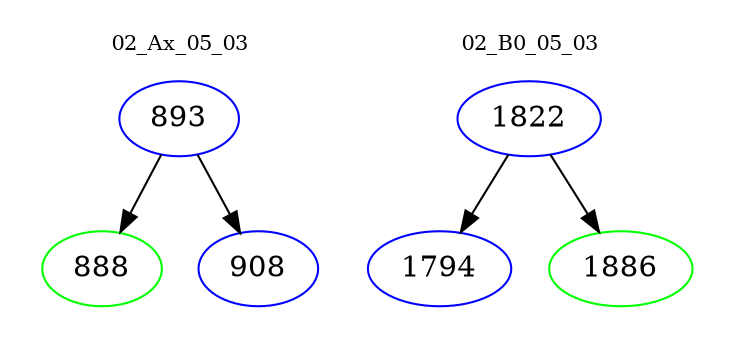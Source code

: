 digraph{
subgraph cluster_0 {
color = white
label = "02_Ax_05_03";
fontsize=10;
T0_893 [label="893", color="blue"]
T0_893 -> T0_888 [color="black"]
T0_888 [label="888", color="green"]
T0_893 -> T0_908 [color="black"]
T0_908 [label="908", color="blue"]
}
subgraph cluster_1 {
color = white
label = "02_B0_05_03";
fontsize=10;
T1_1822 [label="1822", color="blue"]
T1_1822 -> T1_1794 [color="black"]
T1_1794 [label="1794", color="blue"]
T1_1822 -> T1_1886 [color="black"]
T1_1886 [label="1886", color="green"]
}
}
